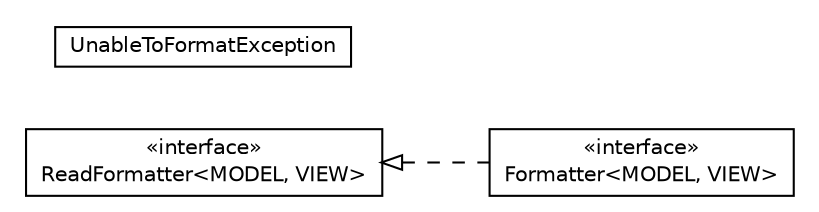 #!/usr/local/bin/dot
#
# Class diagram 
# Generated by UMLGraph version R5_6-24-gf6e263 (http://www.umlgraph.org/)
#

digraph G {
	edge [fontname="Helvetica",fontsize=10,labelfontname="Helvetica",labelfontsize=10];
	node [fontname="Helvetica",fontsize=10,shape=plaintext];
	nodesep=0.25;
	ranksep=0.5;
	rankdir=LR;
	// org.turbogwt.mvp.databind.client.format.ReadFormatter<MODEL, VIEW>
	c46 [label=<<table title="org.turbogwt.mvp.databind.client.format.ReadFormatter" border="0" cellborder="1" cellspacing="0" cellpadding="2" port="p" href="./ReadFormatter.html">
		<tr><td><table border="0" cellspacing="0" cellpadding="1">
<tr><td align="center" balign="center"> &#171;interface&#187; </td></tr>
<tr><td align="center" balign="center"> ReadFormatter&lt;MODEL, VIEW&gt; </td></tr>
		</table></td></tr>
		</table>>, URL="./ReadFormatter.html", fontname="Helvetica", fontcolor="black", fontsize=10.0];
	// org.turbogwt.mvp.databind.client.format.Formatter<MODEL, VIEW>
	c47 [label=<<table title="org.turbogwt.mvp.databind.client.format.Formatter" border="0" cellborder="1" cellspacing="0" cellpadding="2" port="p" href="./Formatter.html">
		<tr><td><table border="0" cellspacing="0" cellpadding="1">
<tr><td align="center" balign="center"> &#171;interface&#187; </td></tr>
<tr><td align="center" balign="center"> Formatter&lt;MODEL, VIEW&gt; </td></tr>
		</table></td></tr>
		</table>>, URL="./Formatter.html", fontname="Helvetica", fontcolor="black", fontsize=10.0];
	// org.turbogwt.mvp.databind.client.format.UnableToFormatException
	c48 [label=<<table title="org.turbogwt.mvp.databind.client.format.UnableToFormatException" border="0" cellborder="1" cellspacing="0" cellpadding="2" port="p" href="./UnableToFormatException.html">
		<tr><td><table border="0" cellspacing="0" cellpadding="1">
<tr><td align="center" balign="center"> UnableToFormatException </td></tr>
		</table></td></tr>
		</table>>, URL="./UnableToFormatException.html", fontname="Helvetica", fontcolor="black", fontsize=10.0];
	//org.turbogwt.mvp.databind.client.format.Formatter<MODEL, VIEW> implements org.turbogwt.mvp.databind.client.format.ReadFormatter<MODEL, VIEW>
	c46:p -> c47:p [dir=back,arrowtail=empty,style=dashed];
}

